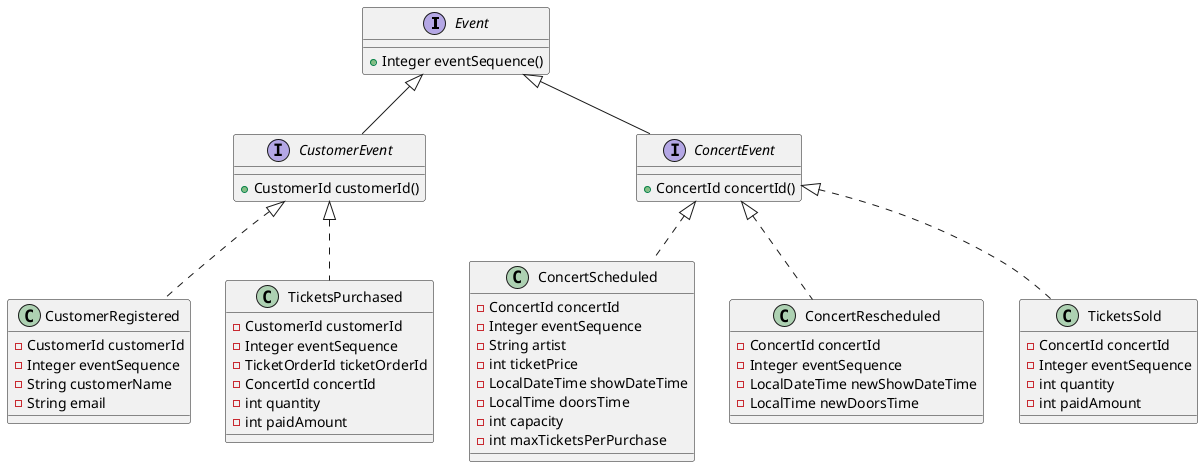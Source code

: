 @startuml Event Implementation Hierarchy

interface Event {
  +Integer eventSequence()
}

interface CustomerEvent {
  +CustomerId customerId()
}

interface ConcertEvent {
  +ConcertId concertId()
}

class CustomerRegistered {
  -CustomerId customerId
  -Integer eventSequence
  -String customerName
  -String email
}

class TicketsPurchased {
  -CustomerId customerId
  -Integer eventSequence
  -TicketOrderId ticketOrderId
  -ConcertId concertId
  -int quantity
  -int paidAmount
}

class ConcertScheduled {
  -ConcertId concertId
  -Integer eventSequence
  -String artist
  -int ticketPrice
  -LocalDateTime showDateTime
  -LocalTime doorsTime
  -int capacity
  -int maxTicketsPerPurchase
}

class ConcertRescheduled {
  -ConcertId concertId
  -Integer eventSequence
  -LocalDateTime newShowDateTime
  -LocalTime newDoorsTime
}

class TicketsSold {
  -ConcertId concertId
  -Integer eventSequence
  -int quantity
  -int paidAmount
}

Event <|-- CustomerEvent
Event <|-- ConcertEvent

CustomerEvent <|.. CustomerRegistered
CustomerEvent <|.. TicketsPurchased

ConcertEvent <|.. ConcertScheduled
ConcertEvent <|.. ConcertRescheduled
ConcertEvent <|.. TicketsSold

@enduml
